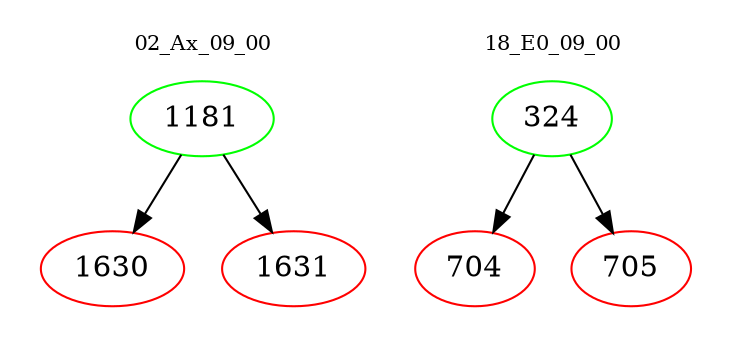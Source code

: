 digraph{
subgraph cluster_0 {
color = white
label = "02_Ax_09_00";
fontsize=10;
T0_1181 [label="1181", color="green"]
T0_1181 -> T0_1630 [color="black"]
T0_1630 [label="1630", color="red"]
T0_1181 -> T0_1631 [color="black"]
T0_1631 [label="1631", color="red"]
}
subgraph cluster_1 {
color = white
label = "18_E0_09_00";
fontsize=10;
T1_324 [label="324", color="green"]
T1_324 -> T1_704 [color="black"]
T1_704 [label="704", color="red"]
T1_324 -> T1_705 [color="black"]
T1_705 [label="705", color="red"]
}
}
